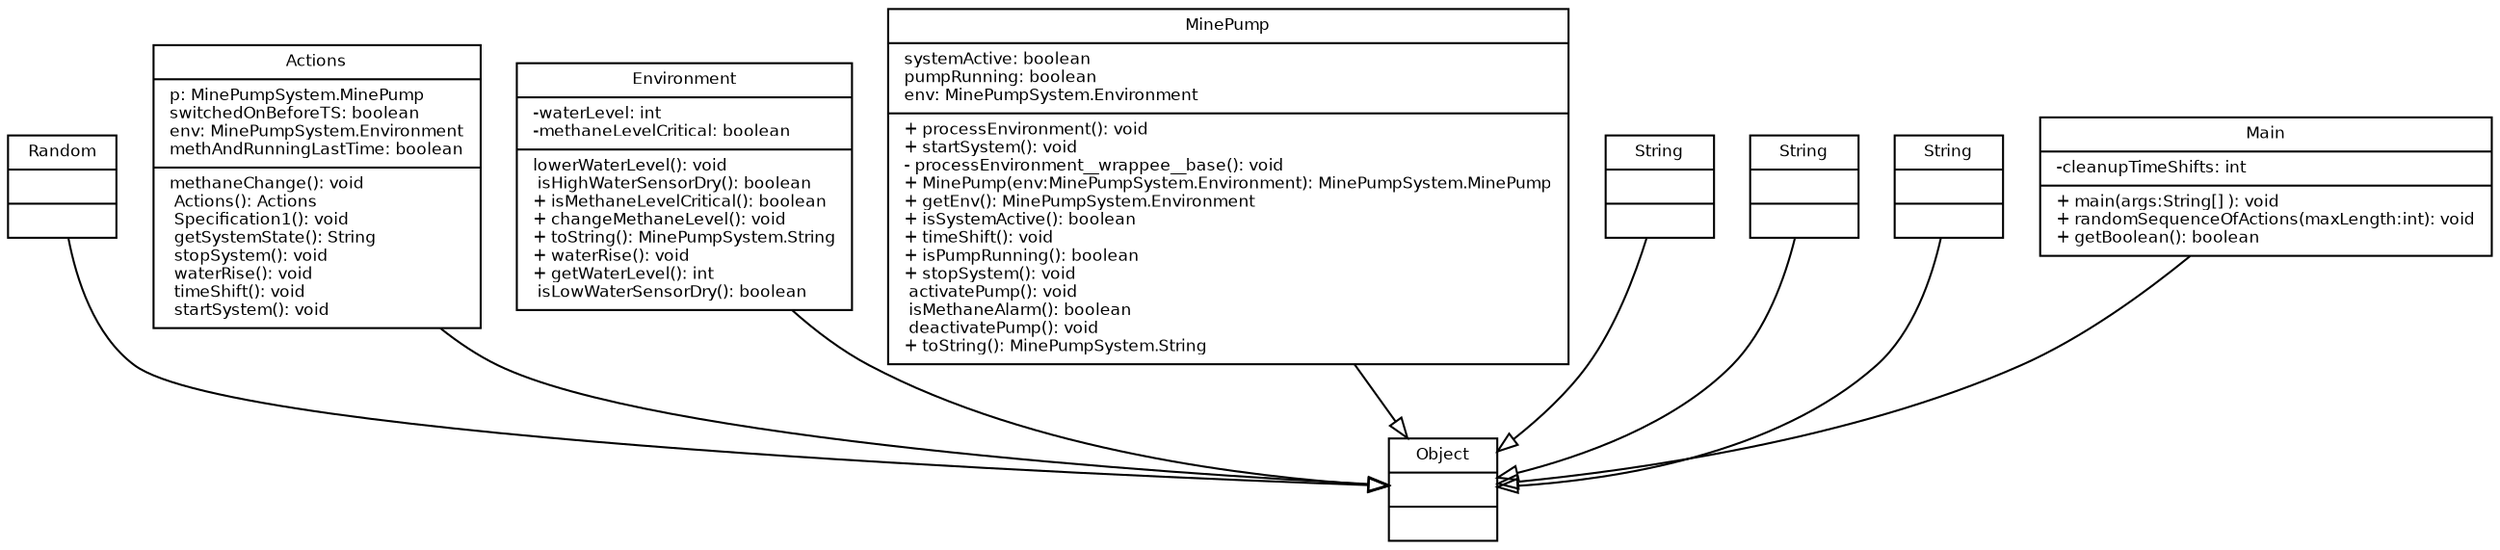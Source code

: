 digraph TypeHierarchy { 
        fontname = "Bitstream Vera Sans"
        fontsize = 8

        node [
                  fontname = "Bitstream Vera Sans"
                  fontsize = 8
                  shape = "record"
        ]

        edge [
                  fontname = "Bitstream Vera Sans"
                  fontsize = 8
        ]

        Random [
                  label = "{Random||}"
        ]

        Actions [
                  label = "{Actions|p: MinePumpSystem.MinePump\lswitchedOnBeforeTS: boolean\lenv: MinePumpSystem.Environment\lmethAndRunningLastTime: boolean\l| methaneChange(): void\l Actions(): Actions\l Specification1(): void\l getSystemState(): String\l stopSystem(): void\l waterRise(): void\l timeShift(): void\l startSystem(): void\l}"
        ]

        MinePumpSystem_Environment [
                  label = "{Environment|-waterLevel: int\l-methaneLevelCritical: boolean\l| lowerWaterLevel(): void\l isHighWaterSensorDry(): boolean\l+ isMethaneLevelCritical(): boolean\l+ changeMethaneLevel(): void\l+ toString(): MinePumpSystem.String\l+ waterRise(): void\l+ getWaterLevel(): int\l isLowWaterSensorDry(): boolean\l}"
        ]

        MinePumpSystem_MinePump [
                  label = "{MinePump|systemActive: boolean\lpumpRunning: boolean\lenv: MinePumpSystem.Environment\l|+ processEnvironment(): void\l+ startSystem(): void\l- processEnvironment__wrappee__base(): void\l+ MinePump(env:MinePumpSystem.Environment): MinePumpSystem.MinePump\l+ getEnv(): MinePumpSystem.Environment\l+ isSystemActive(): boolean\l+ timeShift(): void\l+ isPumpRunning(): boolean\l+ stopSystem(): void\l activatePump(): void\l isMethaneAlarm(): boolean\l deactivatePump(): void\l+ toString(): MinePumpSystem.String\l}"
        ]

        String [
                  label = "{String||}"
        ]

        java_lang_String [
                  label = "{String||}"
        ]

        java_lang_Object [
                  label = "{Object||}"
        ]

        MinePumpSystem_String [
                  label = "{String||}"
        ]

        Main [
                  label = "{Main|-cleanupTimeShifts: int\l|+ main(args:String[] ): void\l+ randomSequenceOfActions(maxLength:int): void\l+ getBoolean(): boolean\l}"
        ]

        edge [
                  arrowhead = "empty"
                  style = "solid"
                  arrowtail = "none"
        ]

        Random -> java_lang_Object
        Actions -> java_lang_Object
        MinePumpSystem_Environment -> java_lang_Object
        MinePumpSystem_MinePump -> java_lang_Object
        String -> java_lang_Object
        java_lang_String -> java_lang_Object
        MinePumpSystem_String -> java_lang_Object
        Main -> java_lang_Object
        edge [
                  arrowhead = "empty"
                  style = "dashed"
                  arrowtail = "none"
        ]

        edge [
                  arrowhead = "normal"
                  style = "solid"
                  arrowtail = "odot"
        ]

}